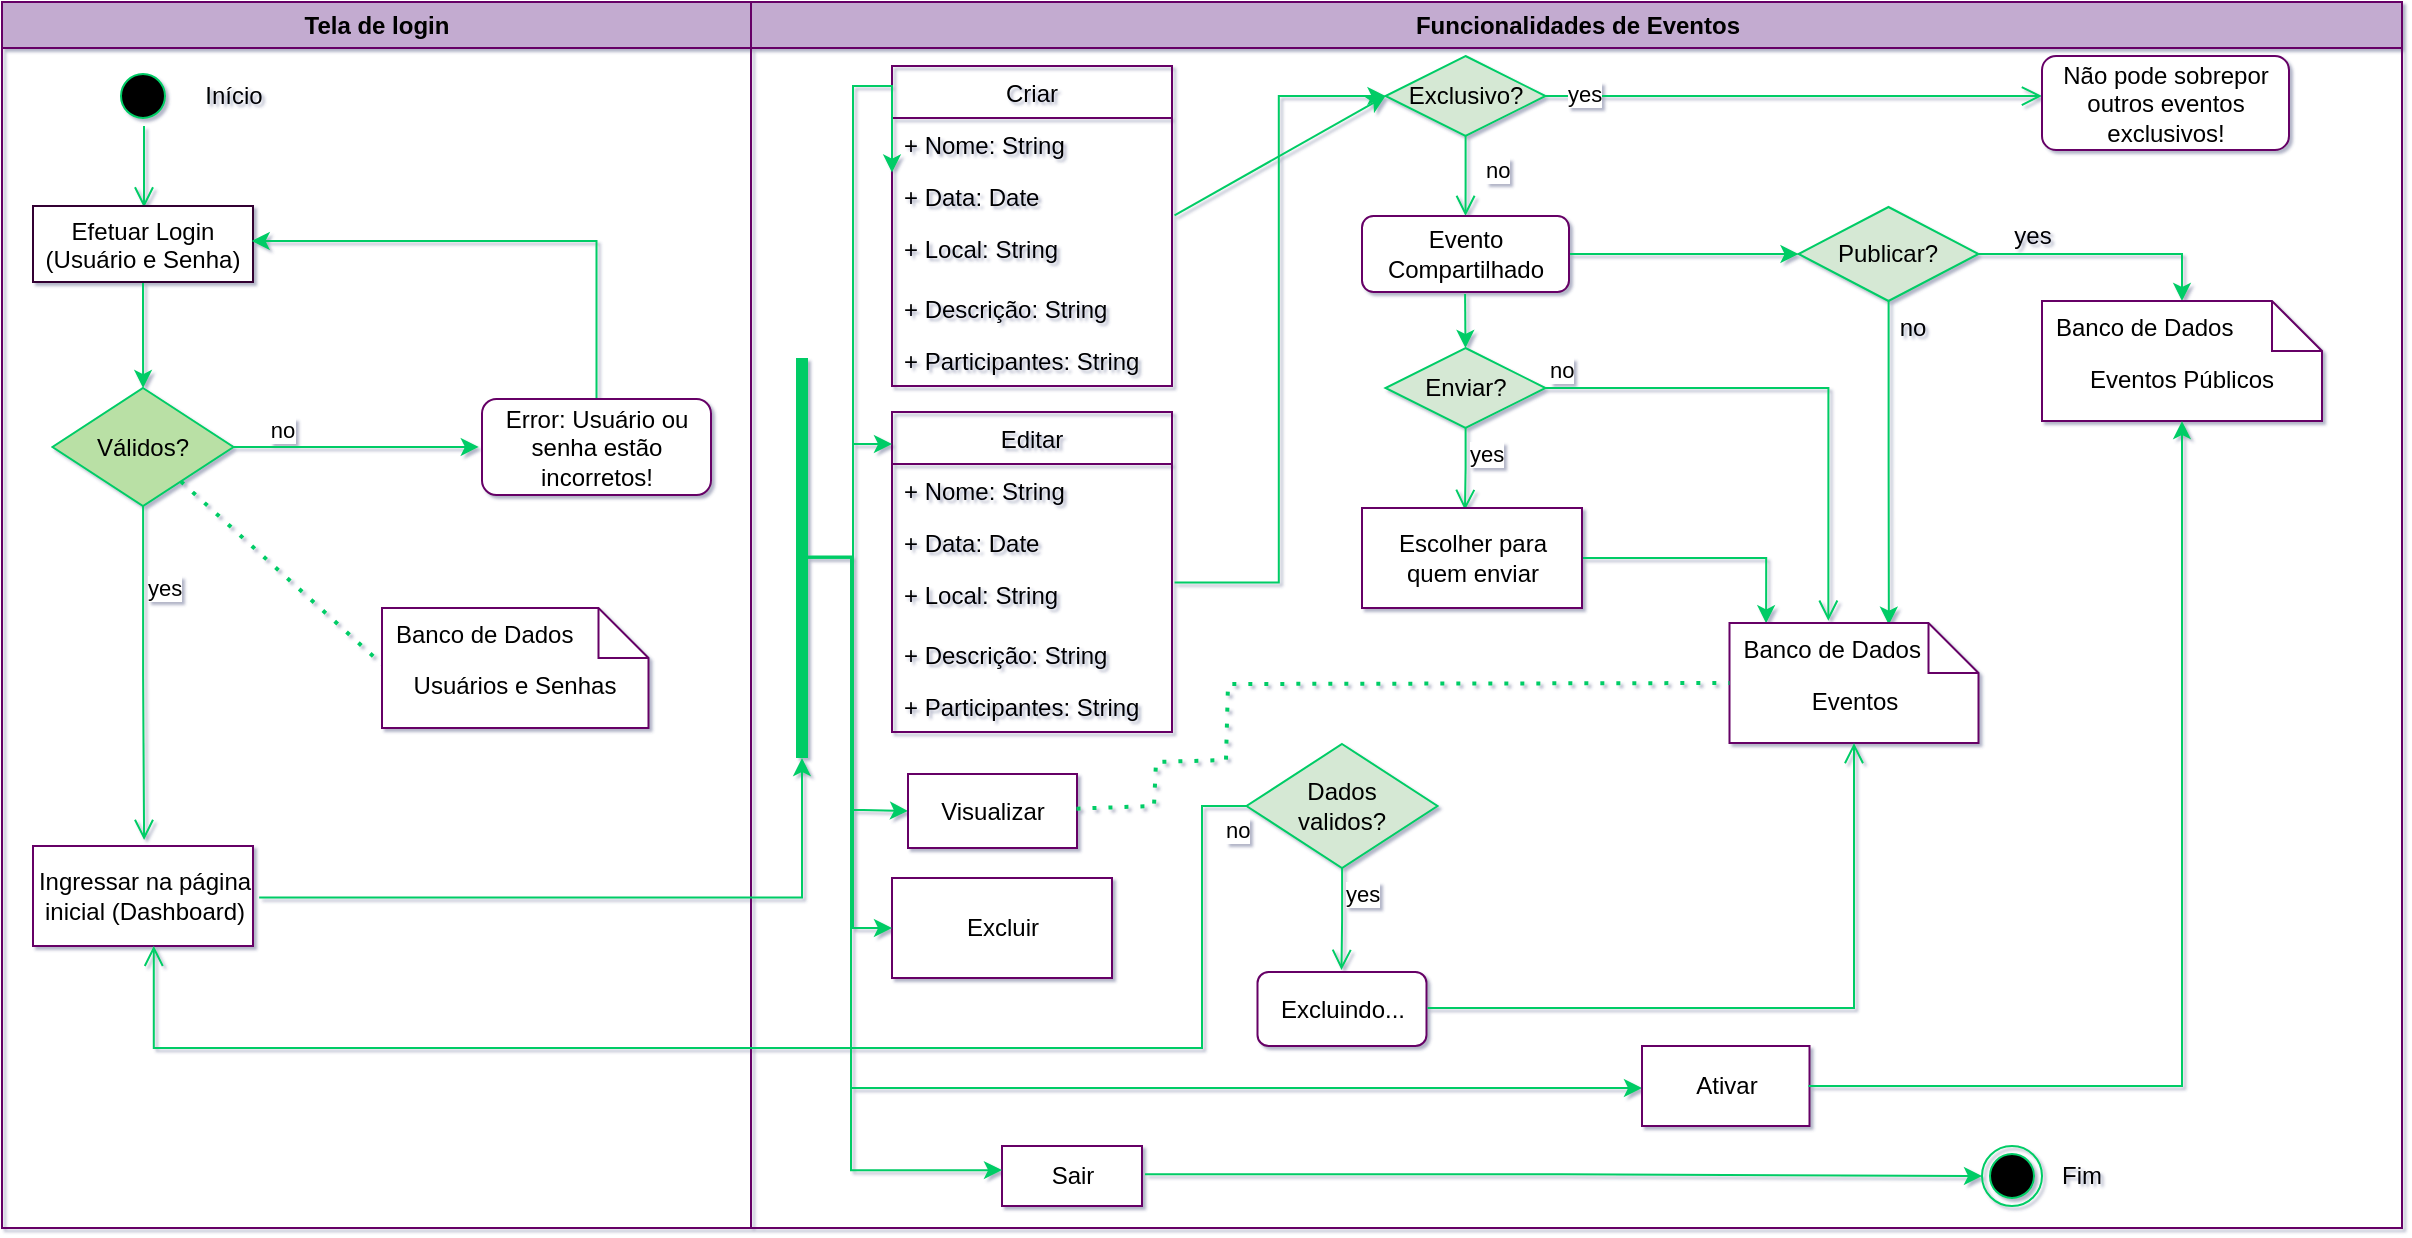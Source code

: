 <mxfile version="20.2.3" type="device"><diagram name="Page-1" id="e7e014a7-5840-1c2e-5031-d8a46d1fe8dd"><mxGraphModel dx="1743" dy="870" grid="0" gridSize="10" guides="1" tooltips="1" connect="1" arrows="1" fold="1" page="0" pageScale="1" pageWidth="1169" pageHeight="826" background="none" math="0" shadow="1"><root><mxCell id="0"/><mxCell id="1" parent="0"/><mxCell id="2" value="Tela de login" style="swimlane;whiteSpace=wrap;fillColor=#C3ABD0;strokeColor=#660066;" parent="1" vertex="1"><mxGeometry x="-60" y="127" width="374.5" height="613" as="geometry"/></mxCell><mxCell id="5" value="" style="ellipse;shape=startState;fillColor=#000000;strokeColor=#00CC66;" parent="2" vertex="1"><mxGeometry x="55.5" y="32" width="30" height="30" as="geometry"/></mxCell><mxCell id="6" value="" style="edgeStyle=elbowEdgeStyle;elbow=horizontal;verticalAlign=bottom;endArrow=open;endSize=8;strokeColor=#00CC66;endFill=1;rounded=0;entryX=0.505;entryY=0.02;entryDx=0;entryDy=0;entryPerimeter=0;" parent="2" source="5" target="7" edge="1"><mxGeometry x="55.5" y="32" as="geometry"><mxPoint x="70" y="73" as="targetPoint"/><Array as="points"><mxPoint x="71" y="83"/></Array></mxGeometry></mxCell><mxCell id="BrDmoa77sXUQjdr7laG9-39" value="" style="edgeStyle=orthogonalEdgeStyle;rounded=0;orthogonalLoop=1;jettySize=auto;html=1;strokeColor=#00CC66;" parent="2" source="7" target="6fVXdYeD3SYZWaIkY1dJ-54" edge="1"><mxGeometry relative="1" as="geometry"/></mxCell><mxCell id="7" value="Efetuar Login&#10;(Usuário e Senha)" style="strokeColor=#330033;" parent="2" vertex="1"><mxGeometry x="15.5" y="102" width="110" height="38" as="geometry"/></mxCell><mxCell id="BrDmoa77sXUQjdr7laG9-57" style="edgeStyle=orthogonalEdgeStyle;rounded=0;orthogonalLoop=1;jettySize=auto;html=1;entryX=0.994;entryY=0.46;entryDx=0;entryDy=0;entryPerimeter=0;strokeColor=#00CC66;" parent="2" source="6fVXdYeD3SYZWaIkY1dJ-48" target="7" edge="1"><mxGeometry relative="1" as="geometry"><Array as="points"><mxPoint x="297" y="119"/></Array></mxGeometry></mxCell><mxCell id="6fVXdYeD3SYZWaIkY1dJ-48" value="Error: Usuário ou senha estão incorretos!" style="rounded=1;whiteSpace=wrap;html=1;strokeColor=#660066;" parent="2" vertex="1"><mxGeometry x="240" y="198.5" width="114.5" height="48" as="geometry"/></mxCell><mxCell id="6fVXdYeD3SYZWaIkY1dJ-53" value="&lt;span style=&quot;&quot;&gt;Ingressar na página&lt;br&gt;inicial (Dashboard)&lt;/span&gt;" style="html=1;strokeColor=#660066;" parent="2" vertex="1"><mxGeometry x="15.5" y="422" width="110" height="50" as="geometry"/></mxCell><mxCell id="BrDmoa77sXUQjdr7laG9-55" style="edgeStyle=orthogonalEdgeStyle;rounded=0;orthogonalLoop=1;jettySize=auto;html=1;entryX=-0.014;entryY=0.499;entryDx=0;entryDy=0;entryPerimeter=0;strokeColor=#00CC66;" parent="2" source="6fVXdYeD3SYZWaIkY1dJ-54" target="6fVXdYeD3SYZWaIkY1dJ-48" edge="1"><mxGeometry relative="1" as="geometry"/></mxCell><mxCell id="BrDmoa77sXUQjdr7laG9-56" value="no" style="edgeLabel;html=1;align=center;verticalAlign=middle;resizable=0;points=[];" parent="BrDmoa77sXUQjdr7laG9-55" connectable="0" vertex="1"><mxGeometry x="-0.4" relative="1" as="geometry"><mxPoint x="-13" y="-9" as="offset"/></mxGeometry></mxCell><mxCell id="6fVXdYeD3SYZWaIkY1dJ-54" value="Válidos?" style="rhombus;whiteSpace=wrap;html=1;fillColor=#B9E0A5;strokeColor=#00CC66;" parent="2" vertex="1"><mxGeometry x="25.25" y="193" width="90.5" height="59" as="geometry"/></mxCell><mxCell id="6fVXdYeD3SYZWaIkY1dJ-56" value="yes" style="edgeStyle=orthogonalEdgeStyle;html=1;align=left;verticalAlign=top;endArrow=open;endSize=8;strokeColor=#00CC66;rounded=0;entryX=0.505;entryY=-0.06;entryDx=0;entryDy=0;entryPerimeter=0;" parent="2" source="6fVXdYeD3SYZWaIkY1dJ-54" target="6fVXdYeD3SYZWaIkY1dJ-53" edge="1"><mxGeometry x="-0.662" relative="1" as="geometry"><mxPoint x="148" y="522" as="targetPoint"/><mxPoint as="offset"/></mxGeometry></mxCell><mxCell id="6fVXdYeD3SYZWaIkY1dJ-61" value="" style="endArrow=none;dashed=1;html=1;dashPattern=1 3;strokeWidth=2;rounded=0;strokeColor=#00CC66;entryX=0.015;entryY=1.198;entryDx=0;entryDy=0;entryPerimeter=0;" parent="2" source="6fVXdYeD3SYZWaIkY1dJ-54" target="6fVXdYeD3SYZWaIkY1dJ-127" edge="1"><mxGeometry width="50" height="50" relative="1" as="geometry"><mxPoint x="196" y="372" as="sourcePoint"/><mxPoint x="166" y="282" as="targetPoint"/></mxGeometry></mxCell><mxCell id="6fVXdYeD3SYZWaIkY1dJ-101" value="Início" style="text;html=1;strokeColor=none;fillColor=none;align=center;verticalAlign=middle;whiteSpace=wrap;rounded=0;" parent="2" vertex="1"><mxGeometry x="85.5" y="32" width="60" height="30" as="geometry"/></mxCell><mxCell id="6fVXdYeD3SYZWaIkY1dJ-126" value="Usuários e Senhas" style="shape=note2;boundedLbl=1;whiteSpace=wrap;html=1;size=25;verticalAlign=top;align=center;strokeColor=#660066;" parent="2" vertex="1"><mxGeometry x="190" y="303" width="133.25" height="60" as="geometry"/></mxCell><mxCell id="6fVXdYeD3SYZWaIkY1dJ-127" value="Banco de Dados" style="resizeWidth=1;part=1;strokeColor=none;fillColor=none;align=left;spacingLeft=5;" parent="6fVXdYeD3SYZWaIkY1dJ-126" vertex="1"><mxGeometry width="133.25" height="25" relative="1" as="geometry"/></mxCell><mxCell id="3" value="Funcionalidades de Eventos" style="swimlane;whiteSpace=wrap;strokeColor=#660066;fillColor=#C3ABD0;" parent="1" vertex="1"><mxGeometry x="314.5" y="127" width="825.5" height="613" as="geometry"/></mxCell><mxCell id="6fVXdYeD3SYZWaIkY1dJ-63" value="Criar" style="swimlane;fontStyle=0;childLayout=stackLayout;horizontal=1;startSize=26;fillColor=none;horizontalStack=0;resizeParent=1;resizeParentMax=0;resizeLast=0;collapsible=1;marginBottom=0;strokeColor=#660066;" parent="3" vertex="1"><mxGeometry x="70.5" y="32" width="140" height="160" as="geometry"><mxRectangle x="70.5" y="32" width="110" height="30" as="alternateBounds"/></mxGeometry></mxCell><mxCell id="6fVXdYeD3SYZWaIkY1dJ-64" value="+ Nome: String" style="text;strokeColor=none;fillColor=none;align=left;verticalAlign=top;spacingLeft=4;spacingRight=4;overflow=hidden;rotatable=0;points=[[0,0.5],[1,0.5]];portConstraint=eastwest;" parent="6fVXdYeD3SYZWaIkY1dJ-63" vertex="1"><mxGeometry y="26" width="140" height="26" as="geometry"/></mxCell><mxCell id="6fVXdYeD3SYZWaIkY1dJ-65" value="+ Data: Date" style="text;strokeColor=none;fillColor=none;align=left;verticalAlign=top;spacingLeft=4;spacingRight=4;overflow=hidden;rotatable=0;points=[[0,0.5],[1,0.5]];portConstraint=eastwest;" parent="6fVXdYeD3SYZWaIkY1dJ-63" vertex="1"><mxGeometry y="52" width="140" height="26" as="geometry"/></mxCell><mxCell id="6fVXdYeD3SYZWaIkY1dJ-69" value="+ Local: String" style="text;strokeColor=none;fillColor=none;align=left;verticalAlign=top;spacingLeft=4;spacingRight=4;overflow=hidden;rotatable=0;points=[[0,0.5],[1,0.5]];portConstraint=eastwest;" parent="6fVXdYeD3SYZWaIkY1dJ-63" vertex="1"><mxGeometry y="78" width="140" height="30" as="geometry"/></mxCell><mxCell id="6fVXdYeD3SYZWaIkY1dJ-70" value="+ Descrição: String" style="text;strokeColor=none;fillColor=none;align=left;verticalAlign=top;spacingLeft=4;spacingRight=4;overflow=hidden;rotatable=0;points=[[0,0.5],[1,0.5]];portConstraint=eastwest;" parent="6fVXdYeD3SYZWaIkY1dJ-63" vertex="1"><mxGeometry y="108" width="140" height="26" as="geometry"/></mxCell><mxCell id="6fVXdYeD3SYZWaIkY1dJ-71" value="+ Participantes: String" style="text;strokeColor=none;fillColor=none;align=left;verticalAlign=top;spacingLeft=4;spacingRight=4;overflow=hidden;rotatable=0;points=[[0,0.5],[1,0.5]];portConstraint=eastwest;" parent="6fVXdYeD3SYZWaIkY1dJ-63" vertex="1"><mxGeometry y="134" width="140" height="26" as="geometry"/></mxCell><mxCell id="6fVXdYeD3SYZWaIkY1dJ-95" style="edgeStyle=orthogonalEdgeStyle;rounded=0;orthogonalLoop=1;jettySize=auto;html=1;entryX=0;entryY=0.5;entryDx=0;entryDy=0;strokeColor=#00CC66;exitX=1.009;exitY=0.533;exitDx=0;exitDy=0;exitPerimeter=0;" parent="3" source="6fVXdYeD3SYZWaIkY1dJ-72" target="6fVXdYeD3SYZWaIkY1dJ-85" edge="1"><mxGeometry relative="1" as="geometry"><mxPoint x="175.5" y="220" as="sourcePoint"/></mxGeometry></mxCell><mxCell id="6fVXdYeD3SYZWaIkY1dJ-72" value="Editar" style="swimlane;fontStyle=0;childLayout=stackLayout;horizontal=1;startSize=26;fillColor=none;horizontalStack=0;resizeParent=1;resizeParentMax=0;resizeLast=0;collapsible=1;marginBottom=0;strokeColor=#660066;" parent="3" vertex="1"><mxGeometry x="70.5" y="205" width="140" height="160" as="geometry"><mxRectangle x="70.5" y="205" width="110" height="30" as="alternateBounds"/></mxGeometry></mxCell><mxCell id="6fVXdYeD3SYZWaIkY1dJ-73" value="+ Nome: String" style="text;strokeColor=none;fillColor=none;align=left;verticalAlign=top;spacingLeft=4;spacingRight=4;overflow=hidden;rotatable=0;points=[[0,0.5],[1,0.5]];portConstraint=eastwest;" parent="6fVXdYeD3SYZWaIkY1dJ-72" vertex="1"><mxGeometry y="26" width="140" height="26" as="geometry"/></mxCell><mxCell id="6fVXdYeD3SYZWaIkY1dJ-74" value="+ Data: Date" style="text;strokeColor=none;fillColor=none;align=left;verticalAlign=top;spacingLeft=4;spacingRight=4;overflow=hidden;rotatable=0;points=[[0,0.5],[1,0.5]];portConstraint=eastwest;" parent="6fVXdYeD3SYZWaIkY1dJ-72" vertex="1"><mxGeometry y="52" width="140" height="26" as="geometry"/></mxCell><mxCell id="6fVXdYeD3SYZWaIkY1dJ-75" value="+ Local: String" style="text;strokeColor=none;fillColor=none;align=left;verticalAlign=top;spacingLeft=4;spacingRight=4;overflow=hidden;rotatable=0;points=[[0,0.5],[1,0.5]];portConstraint=eastwest;" parent="6fVXdYeD3SYZWaIkY1dJ-72" vertex="1"><mxGeometry y="78" width="140" height="30" as="geometry"/></mxCell><mxCell id="6fVXdYeD3SYZWaIkY1dJ-76" value="+ Descrição: String" style="text;strokeColor=none;fillColor=none;align=left;verticalAlign=top;spacingLeft=4;spacingRight=4;overflow=hidden;rotatable=0;points=[[0,0.5],[1,0.5]];portConstraint=eastwest;" parent="6fVXdYeD3SYZWaIkY1dJ-72" vertex="1"><mxGeometry y="108" width="140" height="26" as="geometry"/></mxCell><mxCell id="6fVXdYeD3SYZWaIkY1dJ-77" value="+ Participantes: String" style="text;strokeColor=none;fillColor=none;align=left;verticalAlign=top;spacingLeft=4;spacingRight=4;overflow=hidden;rotatable=0;points=[[0,0.5],[1,0.5]];portConstraint=eastwest;" parent="6fVXdYeD3SYZWaIkY1dJ-72" vertex="1"><mxGeometry y="134" width="140" height="26" as="geometry"/></mxCell><mxCell id="6fVXdYeD3SYZWaIkY1dJ-85" value="Exclusivo?" style="rhombus;whiteSpace=wrap;html=1;fillColor=#D5E8D4;strokeColor=#00CC66;" parent="3" vertex="1"><mxGeometry x="317.25" y="27" width="80" height="40" as="geometry"/></mxCell><mxCell id="6fVXdYeD3SYZWaIkY1dJ-86" value="no" style="edgeStyle=orthogonalEdgeStyle;html=1;align=left;verticalAlign=bottom;endArrow=open;endSize=8;strokeColor=#00CC66;rounded=0;entryX=0.5;entryY=0;entryDx=0;entryDy=0;" parent="3" source="6fVXdYeD3SYZWaIkY1dJ-85" target="6fVXdYeD3SYZWaIkY1dJ-90" edge="1"><mxGeometry x="0.301" y="8" relative="1" as="geometry"><mxPoint x="355.5" y="83" as="targetPoint"/><mxPoint as="offset"/><Array as="points"><mxPoint x="357" y="93"/><mxPoint x="357" y="93"/></Array></mxGeometry></mxCell><mxCell id="6fVXdYeD3SYZWaIkY1dJ-87" value="yes" style="edgeStyle=orthogonalEdgeStyle;html=1;align=left;verticalAlign=top;endArrow=open;endSize=8;strokeColor=#00CC66;rounded=0;entryX=0;entryY=0.426;entryDx=0;entryDy=0;entryPerimeter=0;" parent="3" source="6fVXdYeD3SYZWaIkY1dJ-85" target="6fVXdYeD3SYZWaIkY1dJ-89" edge="1"><mxGeometry x="-0.924" y="14" relative="1" as="geometry"><mxPoint x="265.5" y="163" as="targetPoint"/><Array as="points"><mxPoint x="379" y="47"/></Array><mxPoint as="offset"/></mxGeometry></mxCell><mxCell id="6fVXdYeD3SYZWaIkY1dJ-88" value="" style="endArrow=classic;html=1;rounded=0;strokeColor=#00CC66;exitX=1.009;exitY=0.467;exitDx=0;exitDy=0;exitPerimeter=0;entryX=0;entryY=0.5;entryDx=0;entryDy=0;" parent="3" source="6fVXdYeD3SYZWaIkY1dJ-63" target="6fVXdYeD3SYZWaIkY1dJ-85" edge="1"><mxGeometry width="50" height="50" relative="1" as="geometry"><mxPoint x="355.5" y="273" as="sourcePoint"/><mxPoint x="405.5" y="223" as="targetPoint"/></mxGeometry></mxCell><mxCell id="6fVXdYeD3SYZWaIkY1dJ-89" value="Não pode sobrepor outros eventos exclusivos!" style="rounded=1;whiteSpace=wrap;html=1;strokeColor=#660066;" parent="3" vertex="1"><mxGeometry x="645.5" y="27" width="123.5" height="47" as="geometry"/></mxCell><mxCell id="6fVXdYeD3SYZWaIkY1dJ-104" style="edgeStyle=orthogonalEdgeStyle;rounded=0;orthogonalLoop=1;jettySize=auto;html=1;entryX=0.5;entryY=0;entryDx=0;entryDy=0;strokeColor=#00CC66;exitX=0.498;exitY=1.026;exitDx=0;exitDy=0;exitPerimeter=0;" parent="3" source="6fVXdYeD3SYZWaIkY1dJ-90" target="6fVXdYeD3SYZWaIkY1dJ-98" edge="1"><mxGeometry relative="1" as="geometry"><mxPoint x="333.5" y="133" as="sourcePoint"/></mxGeometry></mxCell><mxCell id="BrDmoa77sXUQjdr7laG9-44" style="edgeStyle=orthogonalEdgeStyle;rounded=0;orthogonalLoop=1;jettySize=auto;html=1;entryX=0;entryY=0.5;entryDx=0;entryDy=0;strokeColor=#00CC66;" parent="3" source="6fVXdYeD3SYZWaIkY1dJ-90" target="6fVXdYeD3SYZWaIkY1dJ-91" edge="1"><mxGeometry relative="1" as="geometry"/></mxCell><mxCell id="6fVXdYeD3SYZWaIkY1dJ-90" value="Evento Compartilhado" style="rounded=1;whiteSpace=wrap;html=1;strokeColor=#660066;" parent="3" vertex="1"><mxGeometry x="305.5" y="107" width="103.5" height="38" as="geometry"/></mxCell><mxCell id="BrDmoa77sXUQjdr7laG9-45" style="edgeStyle=orthogonalEdgeStyle;rounded=0;orthogonalLoop=1;jettySize=auto;html=1;entryX=0.64;entryY=0.034;entryDx=0;entryDy=0;entryPerimeter=0;strokeColor=#00CC66;" parent="3" source="6fVXdYeD3SYZWaIkY1dJ-91" target="6fVXdYeD3SYZWaIkY1dJ-121" edge="1"><mxGeometry relative="1" as="geometry"/></mxCell><mxCell id="BrDmoa77sXUQjdr7laG9-49" style="edgeStyle=orthogonalEdgeStyle;rounded=0;orthogonalLoop=1;jettySize=auto;html=1;exitX=1;exitY=0.5;exitDx=0;exitDy=0;entryX=0.5;entryY=0;entryDx=0;entryDy=0;strokeColor=#00CC66;" parent="3" source="6fVXdYeD3SYZWaIkY1dJ-91" target="6fVXdYeD3SYZWaIkY1dJ-134" edge="1"><mxGeometry relative="1" as="geometry"/></mxCell><mxCell id="6fVXdYeD3SYZWaIkY1dJ-91" value="Publicar?" style="rhombus;whiteSpace=wrap;html=1;fillColor=#D5E8D4;strokeColor=#00CC66;" parent="3" vertex="1"><mxGeometry x="523.75" y="102.5" width="90" height="47" as="geometry"/></mxCell><mxCell id="6fVXdYeD3SYZWaIkY1dJ-98" value="Enviar?" style="rhombus;whiteSpace=wrap;html=1;fillColor=#D5E8D4;strokeColor=#00CC66;" parent="3" vertex="1"><mxGeometry x="317.25" y="173" width="80" height="40" as="geometry"/></mxCell><mxCell id="6fVXdYeD3SYZWaIkY1dJ-100" value="yes" style="edgeStyle=orthogonalEdgeStyle;html=1;align=left;verticalAlign=top;endArrow=open;endSize=8;strokeColor=#00CC66;rounded=0;entryX=0.468;entryY=0.02;entryDx=0;entryDy=0;entryPerimeter=0;" parent="3" source="6fVXdYeD3SYZWaIkY1dJ-98" target="6fVXdYeD3SYZWaIkY1dJ-103" edge="1"><mxGeometry x="-1" relative="1" as="geometry"><mxPoint x="335.5" y="293" as="targetPoint"/></mxGeometry></mxCell><mxCell id="BrDmoa77sXUQjdr7laG9-48" style="edgeStyle=orthogonalEdgeStyle;rounded=0;orthogonalLoop=1;jettySize=auto;html=1;entryX=0.147;entryY=0.006;entryDx=0;entryDy=0;entryPerimeter=0;strokeColor=#00CC66;" parent="3" source="6fVXdYeD3SYZWaIkY1dJ-103" target="6fVXdYeD3SYZWaIkY1dJ-121" edge="1"><mxGeometry relative="1" as="geometry"/></mxCell><mxCell id="6fVXdYeD3SYZWaIkY1dJ-103" value="Escolher para&lt;br&gt;quem enviar" style="html=1;strokeColor=#660066;" parent="3" vertex="1"><mxGeometry x="305.5" y="253" width="110" height="50" as="geometry"/></mxCell><mxCell id="6fVXdYeD3SYZWaIkY1dJ-105" value="Excluir" style="html=1;strokeColor=#660066;" parent="3" vertex="1"><mxGeometry x="70.5" y="438" width="110" height="50" as="geometry"/></mxCell><mxCell id="6fVXdYeD3SYZWaIkY1dJ-106" value="Dados &lt;br&gt;validos?" style="rhombus;whiteSpace=wrap;html=1;fillColor=#D5E8D4;strokeColor=#00CC66;" parent="3" vertex="1"><mxGeometry x="247.75" y="371" width="95.5" height="62" as="geometry"/></mxCell><mxCell id="6fVXdYeD3SYZWaIkY1dJ-108" value="yes" style="edgeStyle=orthogonalEdgeStyle;html=1;align=left;verticalAlign=top;endArrow=open;endSize=8;strokeColor=#00CC66;rounded=0;entryX=0.497;entryY=-0.027;entryDx=0;entryDy=0;entryPerimeter=0;" parent="3" source="6fVXdYeD3SYZWaIkY1dJ-106" target="6fVXdYeD3SYZWaIkY1dJ-109" edge="1"><mxGeometry x="-1" relative="1" as="geometry"><mxPoint x="255.5" y="482" as="targetPoint"/></mxGeometry></mxCell><mxCell id="6fVXdYeD3SYZWaIkY1dJ-109" value="Excluindo..." style="rounded=1;whiteSpace=wrap;html=1;strokeColor=#660066;" parent="3" vertex="1"><mxGeometry x="253.25" y="485" width="84.5" height="37" as="geometry"/></mxCell><mxCell id="6fVXdYeD3SYZWaIkY1dJ-114" style="edgeStyle=orthogonalEdgeStyle;rounded=0;orthogonalLoop=1;jettySize=auto;html=1;entryX=0;entryY=0.333;entryDx=0;entryDy=0;entryPerimeter=0;strokeColor=#00CC66;exitX=0.501;exitY=0.593;exitDx=0;exitDy=0;exitPerimeter=0;" parent="3" source="6fVXdYeD3SYZWaIkY1dJ-112" target="6fVXdYeD3SYZWaIkY1dJ-63" edge="1"><mxGeometry relative="1" as="geometry"><Array as="points"><mxPoint x="51" y="278"/><mxPoint x="51" y="42"/></Array></mxGeometry></mxCell><mxCell id="6fVXdYeD3SYZWaIkY1dJ-115" style="edgeStyle=orthogonalEdgeStyle;rounded=0;orthogonalLoop=1;jettySize=auto;html=1;entryX=0;entryY=0.567;entryDx=0;entryDy=0;entryPerimeter=0;strokeColor=#00CC66;exitX=0.499;exitY=0.579;exitDx=0;exitDy=0;exitPerimeter=0;" parent="3" edge="1"><mxGeometry relative="1" as="geometry"><mxPoint x="26.29" y="277.2" as="sourcePoint"/><mxPoint x="70.5" y="221.01" as="targetPoint"/><Array as="points"><mxPoint x="51" y="277"/><mxPoint x="51" y="221"/></Array></mxGeometry></mxCell><mxCell id="6fVXdYeD3SYZWaIkY1dJ-124" style="edgeStyle=orthogonalEdgeStyle;rounded=0;orthogonalLoop=1;jettySize=auto;html=1;entryX=0;entryY=0.5;entryDx=0;entryDy=0;strokeColor=#00CC66;" parent="3" target="6fVXdYeD3SYZWaIkY1dJ-118" edge="1"><mxGeometry relative="1" as="geometry"><mxPoint x="50.5" y="278" as="sourcePoint"/><Array as="points"><mxPoint x="56" y="404"/><mxPoint x="71" y="404"/></Array></mxGeometry></mxCell><mxCell id="6fVXdYeD3SYZWaIkY1dJ-132" style="edgeStyle=orthogonalEdgeStyle;rounded=0;orthogonalLoop=1;jettySize=auto;html=1;strokeColor=#00CC66;exitX=0.501;exitY=0.579;exitDx=0;exitDy=0;exitPerimeter=0;" parent="3" edge="1" source="6fVXdYeD3SYZWaIkY1dJ-112"><mxGeometry relative="1" as="geometry"><mxPoint x="39.5" y="278" as="sourcePoint"/><mxPoint x="445.5" y="543" as="targetPoint"/><Array as="points"><mxPoint x="50" y="278"/><mxPoint x="50" y="543"/></Array></mxGeometry></mxCell><mxCell id="d3-wHPOD-cNbnSCdkhO9-38" style="edgeStyle=orthogonalEdgeStyle;rounded=0;orthogonalLoop=1;jettySize=auto;html=1;entryX=0;entryY=0.5;entryDx=0;entryDy=0;strokeColor=#00CC66;exitX=0.501;exitY=0.579;exitDx=0;exitDy=0;exitPerimeter=0;" edge="1" parent="3" source="6fVXdYeD3SYZWaIkY1dJ-112" target="6fVXdYeD3SYZWaIkY1dJ-105"><mxGeometry relative="1" as="geometry"><Array as="points"><mxPoint x="51" y="278"/><mxPoint x="51" y="463"/></Array></mxGeometry></mxCell><mxCell id="6fVXdYeD3SYZWaIkY1dJ-112" value="" style="shape=line;html=1;strokeWidth=6;strokeColor=#00CC66;rotation=-90;" parent="3" vertex="1"><mxGeometry x="-74.5" y="273" width="200" height="10" as="geometry"/></mxCell><mxCell id="6fVXdYeD3SYZWaIkY1dJ-99" value="no" style="edgeStyle=orthogonalEdgeStyle;html=1;align=left;verticalAlign=bottom;endArrow=open;endSize=8;strokeColor=#00CC66;rounded=0;entryX=0.397;entryY=-0.046;entryDx=0;entryDy=0;entryPerimeter=0;" parent="3" source="6fVXdYeD3SYZWaIkY1dJ-98" target="6fVXdYeD3SYZWaIkY1dJ-121" edge="1"><mxGeometry x="-1" relative="1" as="geometry"><mxPoint x="465.5" y="230" as="targetPoint"/><Array as="points"><mxPoint x="539" y="193"/></Array></mxGeometry></mxCell><mxCell id="6fVXdYeD3SYZWaIkY1dJ-118" value="Visualizar" style="html=1;strokeColor=#660066;" parent="3" vertex="1"><mxGeometry x="78.5" y="386" width="84.5" height="37" as="geometry"/></mxCell><mxCell id="6fVXdYeD3SYZWaIkY1dJ-120" value="Eventos" style="shape=note2;boundedLbl=1;whiteSpace=wrap;html=1;size=25;verticalAlign=top;align=center;strokeColor=#660066;" parent="3" vertex="1"><mxGeometry x="489.25" y="310.5" width="124.5" height="60" as="geometry"/></mxCell><mxCell id="6fVXdYeD3SYZWaIkY1dJ-121" value="Banco de Dados" style="resizeWidth=1;part=1;strokeColor=none;fillColor=none;align=left;spacingLeft=5;" parent="6fVXdYeD3SYZWaIkY1dJ-120" vertex="1"><mxGeometry width="124.5" height="25" relative="1" as="geometry"/></mxCell><mxCell id="6fVXdYeD3SYZWaIkY1dJ-122" value="" style="endArrow=none;dashed=1;html=1;dashPattern=1 3;strokeWidth=2;rounded=0;exitX=0.997;exitY=0.468;exitDx=0;exitDy=0;exitPerimeter=0;entryX=0;entryY=0.5;entryDx=0;entryDy=0;entryPerimeter=0;strokeColor=#00CC66;" parent="3" source="6fVXdYeD3SYZWaIkY1dJ-118" target="6fVXdYeD3SYZWaIkY1dJ-120" edge="1"><mxGeometry width="50" height="50" relative="1" as="geometry"><mxPoint x="325.5" y="303" as="sourcePoint"/><mxPoint x="375.5" y="253" as="targetPoint"/><Array as="points"><mxPoint x="201.5" y="402"/><mxPoint x="202.5" y="380"/><mxPoint x="237.5" y="379"/><mxPoint x="238.5" y="341"/></Array></mxGeometry></mxCell><mxCell id="6fVXdYeD3SYZWaIkY1dJ-117" value="" style="edgeStyle=orthogonalEdgeStyle;html=1;align=left;verticalAlign=top;endArrow=open;endSize=8;strokeColor=#00CC66;rounded=0;exitX=1.006;exitY=0.486;exitDx=0;exitDy=0;exitPerimeter=0;entryX=0.5;entryY=1;entryDx=0;entryDy=0;entryPerimeter=0;" parent="3" source="6fVXdYeD3SYZWaIkY1dJ-109" target="6fVXdYeD3SYZWaIkY1dJ-120" edge="1"><mxGeometry x="-1" relative="1" as="geometry"><mxPoint x="455.5" y="383" as="targetPoint"/><mxPoint x="265.496" y="431.998" as="sourcePoint"/></mxGeometry></mxCell><mxCell id="6fVXdYeD3SYZWaIkY1dJ-130" value="Ativar" style="html=1;strokeColor=#660066;" parent="3" vertex="1"><mxGeometry x="445.5" y="522" width="83.75" height="40" as="geometry"/></mxCell><mxCell id="6fVXdYeD3SYZWaIkY1dJ-138" style="edgeStyle=orthogonalEdgeStyle;rounded=0;orthogonalLoop=1;jettySize=auto;html=1;entryX=0;entryY=0.5;entryDx=0;entryDy=0;strokeColor=#00CC66;exitX=1.021;exitY=0.47;exitDx=0;exitDy=0;exitPerimeter=0;" parent="3" source="6fVXdYeD3SYZWaIkY1dJ-137" target="38" edge="1"><mxGeometry relative="1" as="geometry"/></mxCell><mxCell id="6fVXdYeD3SYZWaIkY1dJ-137" value="Sair" style="html=1;strokeColor=#660066;" parent="3" vertex="1"><mxGeometry x="125.5" y="572" width="70" height="30" as="geometry"/></mxCell><mxCell id="6fVXdYeD3SYZWaIkY1dJ-136" style="edgeStyle=orthogonalEdgeStyle;rounded=0;orthogonalLoop=1;jettySize=auto;html=1;strokeColor=#00CC66;entryX=0;entryY=0.402;entryDx=0;entryDy=0;entryPerimeter=0;exitX=0.501;exitY=0.626;exitDx=0;exitDy=0;exitPerimeter=0;" parent="3" target="6fVXdYeD3SYZWaIkY1dJ-137" edge="1" source="6fVXdYeD3SYZWaIkY1dJ-112"><mxGeometry relative="1" as="geometry"><mxPoint x="75.5" y="593" as="targetPoint"/><mxPoint x="49.5" y="276" as="sourcePoint"/><Array as="points"><mxPoint x="50" y="278"/><mxPoint x="50" y="584"/></Array></mxGeometry></mxCell><mxCell id="38" value="" style="ellipse;shape=endState;fillColor=#000000;strokeColor=#00CC66;" parent="3" vertex="1"><mxGeometry x="615.5" y="572" width="30" height="30" as="geometry"/></mxCell><mxCell id="6fVXdYeD3SYZWaIkY1dJ-102" value="Fim" style="text;html=1;strokeColor=none;fillColor=none;align=center;verticalAlign=middle;whiteSpace=wrap;rounded=0;" parent="3" vertex="1"><mxGeometry x="635.5" y="572" width="60" height="30" as="geometry"/></mxCell><mxCell id="6fVXdYeD3SYZWaIkY1dJ-133" value="Eventos Públicos" style="shape=note2;boundedLbl=1;whiteSpace=wrap;html=1;size=25;verticalAlign=top;align=center;strokeColor=#660066;" parent="3" vertex="1"><mxGeometry x="645.5" y="149.5" width="140" height="60" as="geometry"/></mxCell><mxCell id="6fVXdYeD3SYZWaIkY1dJ-134" value="Banco de Dados" style="resizeWidth=1;part=1;strokeColor=none;fillColor=none;align=left;spacingLeft=5;" parent="6fVXdYeD3SYZWaIkY1dJ-133" vertex="1"><mxGeometry width="140" height="25" relative="1" as="geometry"/></mxCell><mxCell id="BrDmoa77sXUQjdr7laG9-46" value="no" style="text;html=1;resizable=0;autosize=1;align=center;verticalAlign=middle;points=[];fillColor=none;strokeColor=none;rounded=0;" parent="3" vertex="1"><mxGeometry x="565.5" y="153" width="30" height="20" as="geometry"/></mxCell><mxCell id="BrDmoa77sXUQjdr7laG9-50" value="yes" style="text;html=1;resizable=0;autosize=1;align=center;verticalAlign=middle;points=[];fillColor=none;strokeColor=none;rounded=0;" parent="3" vertex="1"><mxGeometry x="625.5" y="107" width="30" height="20" as="geometry"/></mxCell><mxCell id="6fVXdYeD3SYZWaIkY1dJ-135" style="edgeStyle=orthogonalEdgeStyle;rounded=0;orthogonalLoop=1;jettySize=auto;html=1;entryX=0.5;entryY=1;entryDx=0;entryDy=0;entryPerimeter=0;strokeColor=#00CC66;exitX=0.994;exitY=0.501;exitDx=0;exitDy=0;exitPerimeter=0;" parent="3" source="6fVXdYeD3SYZWaIkY1dJ-130" target="6fVXdYeD3SYZWaIkY1dJ-133" edge="1"><mxGeometry relative="1" as="geometry"><mxPoint x="535.5" y="543" as="sourcePoint"/></mxGeometry></mxCell><mxCell id="6fVXdYeD3SYZWaIkY1dJ-107" value="no" style="edgeStyle=orthogonalEdgeStyle;html=1;align=left;verticalAlign=bottom;endArrow=open;endSize=8;strokeColor=#00CC66;rounded=0;entryX=0.549;entryY=0.998;entryDx=0;entryDy=0;entryPerimeter=0;" parent="1" source="6fVXdYeD3SYZWaIkY1dJ-106" target="6fVXdYeD3SYZWaIkY1dJ-53" edge="1"><mxGeometry x="-0.879" y="10" relative="1" as="geometry"><mxPoint x="240" y="640" as="targetPoint"/><Array as="points"><mxPoint x="540" y="529"/><mxPoint x="540" y="650"/><mxPoint x="16" y="650"/></Array><mxPoint as="offset"/></mxGeometry></mxCell><mxCell id="6fVXdYeD3SYZWaIkY1dJ-116" style="edgeStyle=orthogonalEdgeStyle;rounded=0;orthogonalLoop=1;jettySize=auto;html=1;entryX=0;entryY=0.5;entryDx=0;entryDy=0;entryPerimeter=0;strokeColor=#00CC66;exitX=1.028;exitY=0.514;exitDx=0;exitDy=0;exitPerimeter=0;" parent="1" source="6fVXdYeD3SYZWaIkY1dJ-53" target="6fVXdYeD3SYZWaIkY1dJ-112" edge="1"><mxGeometry relative="1" as="geometry"/></mxCell></root></mxGraphModel></diagram></mxfile>